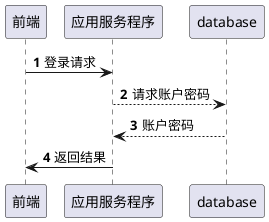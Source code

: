 @startuml
'https://plantuml.com/sequence-diagram

autonumber

前端 -> 应用服务程序: 登录请求
应用服务程序 --> database: 请求账户密码
database --> 应用服务程序: 账户密码

应用服务程序 -> 前端: 返回结果

@enduml